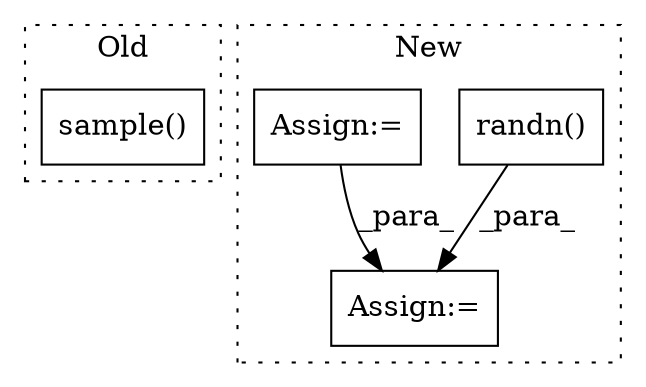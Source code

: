 digraph G {
subgraph cluster0 {
1 [label="sample()" a="75" s="6702" l="32" shape="box"];
label = "Old";
style="dotted";
}
subgraph cluster1 {
2 [label="randn()" a="75" s="7104,7123" l="12,1" shape="box"];
3 [label="Assign:=" a="68" s="7161" l="4" shape="box"];
4 [label="Assign:=" a="68" s="6889" l="3" shape="box"];
label = "New";
style="dotted";
}
2 -> 3 [label="_para_"];
4 -> 3 [label="_para_"];
}